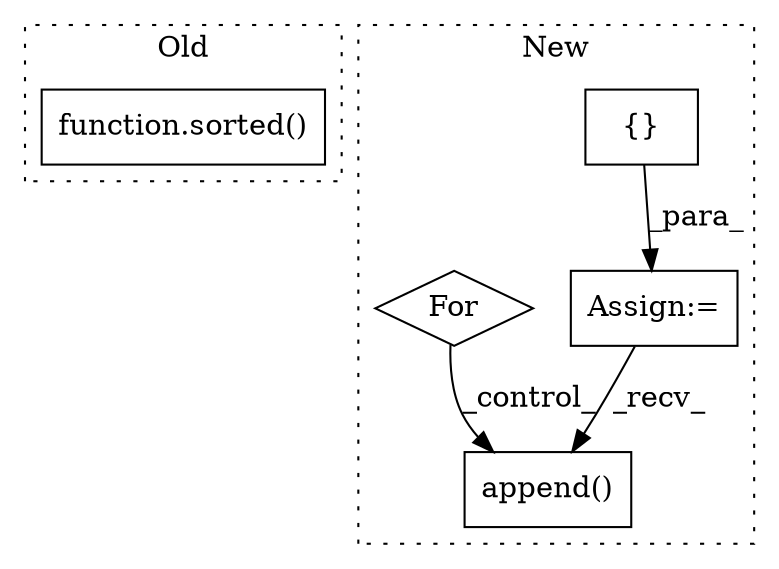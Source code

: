 digraph G {
subgraph cluster0 {
1 [label="function.sorted()" a="75" s="20854,20887" l="7,23" shape="box"];
label = "Old";
style="dotted";
}
subgraph cluster1 {
2 [label="append()" a="75" s="21409,21430" l="11,1" shape="box"];
3 [label="{}" a="59" s="21242,21242" l="2,1" shape="box"];
4 [label="Assign:=" a="68" s="21239" l="3" shape="box"];
5 [label="For" a="107" s="21253,21303" l="4,14" shape="diamond"];
label = "New";
style="dotted";
}
3 -> 4 [label="_para_"];
4 -> 2 [label="_recv_"];
5 -> 2 [label="_control_"];
}